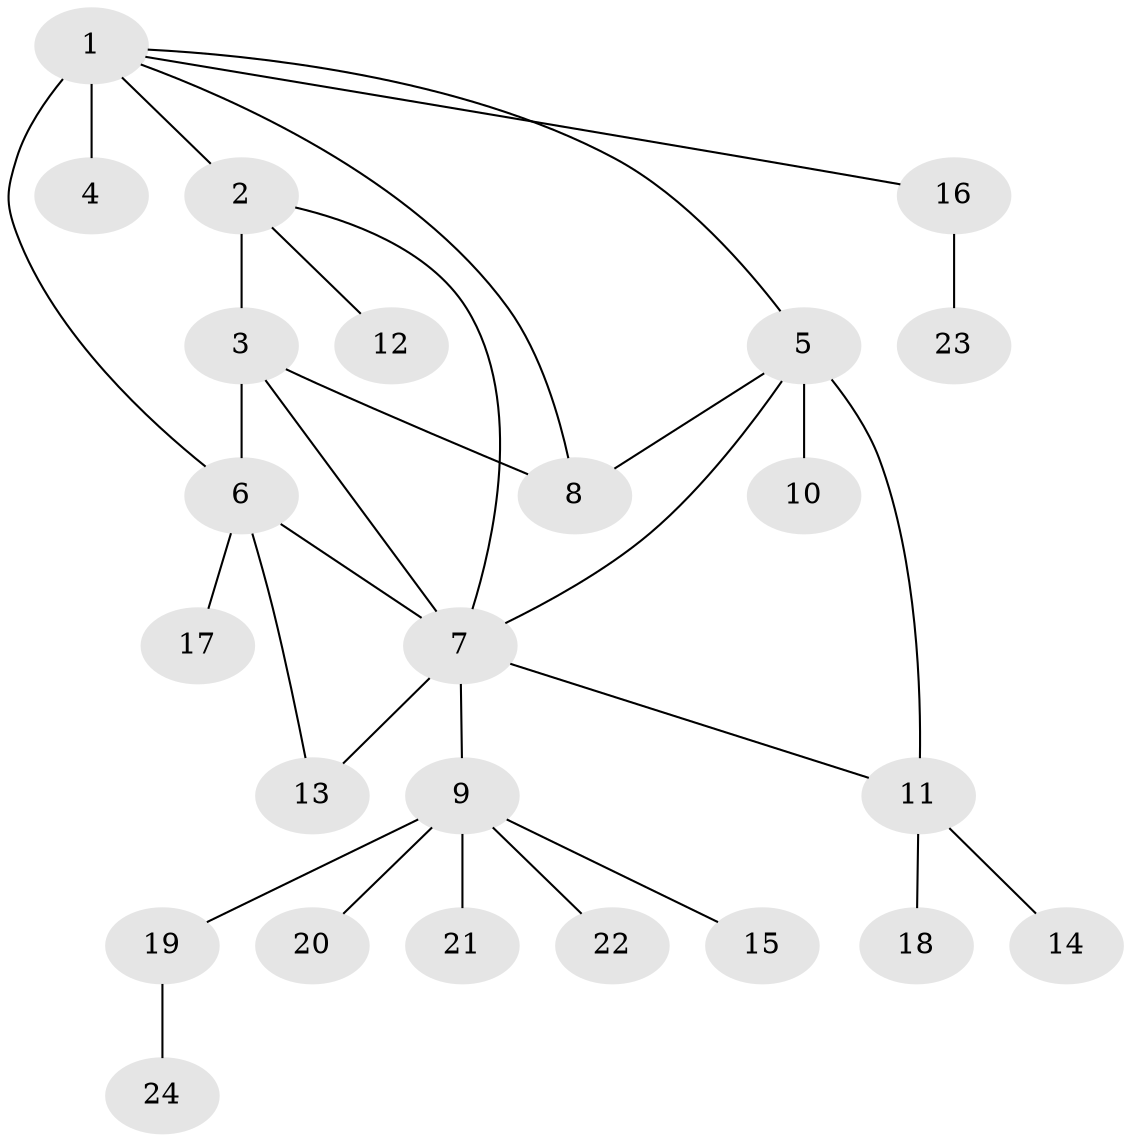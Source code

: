 // original degree distribution, {11: 0.017241379310344827, 14: 0.017241379310344827, 1: 0.6551724137931034, 12: 0.017241379310344827, 5: 0.05172413793103448, 2: 0.1724137931034483, 8: 0.017241379310344827, 4: 0.017241379310344827, 7: 0.017241379310344827, 3: 0.017241379310344827}
// Generated by graph-tools (version 1.1) at 2025/50/03/04/25 22:50:38]
// undirected, 24 vertices, 31 edges
graph export_dot {
  node [color=gray90,style=filled];
  1;
  2;
  3;
  4;
  5;
  6;
  7;
  8;
  9;
  10;
  11;
  12;
  13;
  14;
  15;
  16;
  17;
  18;
  19;
  20;
  21;
  22;
  23;
  24;
  1 -- 2 [weight=1.0];
  1 -- 4 [weight=5.0];
  1 -- 5 [weight=1.0];
  1 -- 6 [weight=1.0];
  1 -- 8 [weight=1.0];
  1 -- 16 [weight=1.0];
  2 -- 3 [weight=9.0];
  2 -- 7 [weight=1.0];
  2 -- 12 [weight=1.0];
  3 -- 6 [weight=1.0];
  3 -- 7 [weight=1.0];
  3 -- 8 [weight=1.0];
  5 -- 7 [weight=1.0];
  5 -- 8 [weight=1.0];
  5 -- 10 [weight=7.0];
  5 -- 11 [weight=1.0];
  6 -- 7 [weight=1.0];
  6 -- 13 [weight=1.0];
  6 -- 17 [weight=1.0];
  7 -- 9 [weight=1.0];
  7 -- 11 [weight=1.0];
  7 -- 13 [weight=1.0];
  9 -- 15 [weight=1.0];
  9 -- 19 [weight=1.0];
  9 -- 20 [weight=1.0];
  9 -- 21 [weight=1.0];
  9 -- 22 [weight=1.0];
  11 -- 14 [weight=1.0];
  11 -- 18 [weight=1.0];
  16 -- 23 [weight=3.0];
  19 -- 24 [weight=1.0];
}
